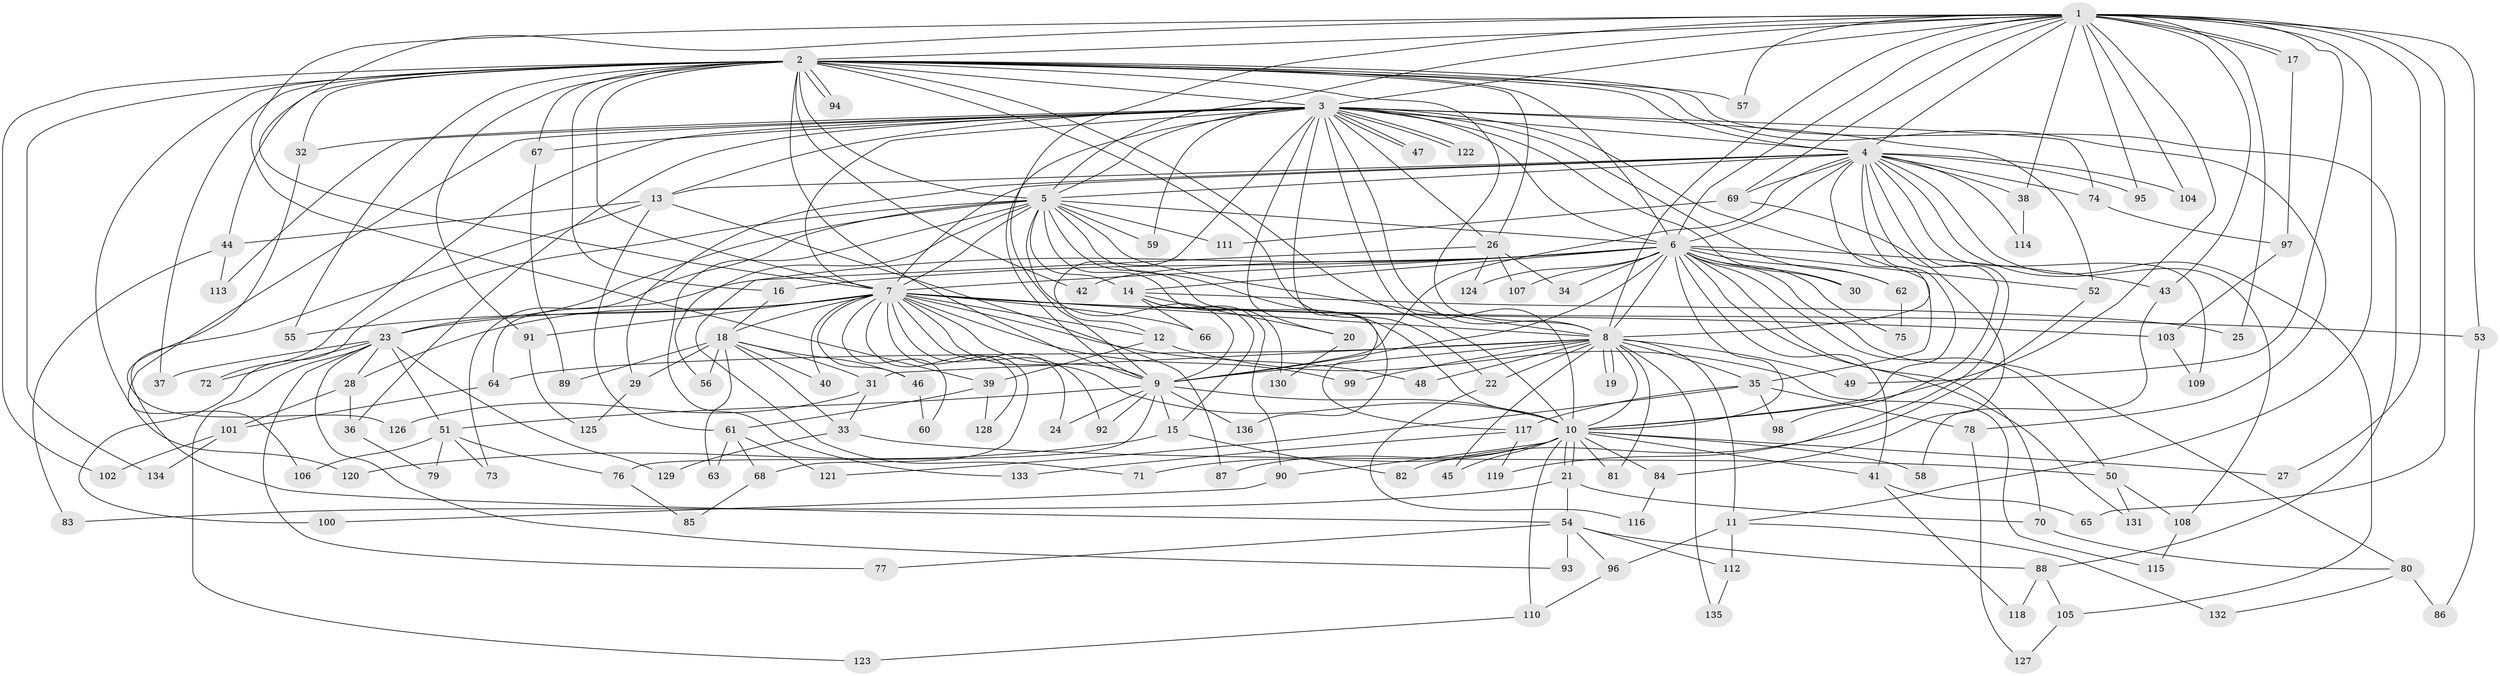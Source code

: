 // coarse degree distribution, {19: 0.025, 33: 0.025, 11: 0.025, 9: 0.05, 14: 0.025, 16: 0.025, 3: 0.225, 4: 0.1, 7: 0.025, 1: 0.125, 8: 0.025, 6: 0.025, 2: 0.3}
// Generated by graph-tools (version 1.1) at 2025/17/03/04/25 18:17:53]
// undirected, 136 vertices, 297 edges
graph export_dot {
graph [start="1"]
  node [color=gray90,style=filled];
  1;
  2;
  3;
  4;
  5;
  6;
  7;
  8;
  9;
  10;
  11;
  12;
  13;
  14;
  15;
  16;
  17;
  18;
  19;
  20;
  21;
  22;
  23;
  24;
  25;
  26;
  27;
  28;
  29;
  30;
  31;
  32;
  33;
  34;
  35;
  36;
  37;
  38;
  39;
  40;
  41;
  42;
  43;
  44;
  45;
  46;
  47;
  48;
  49;
  50;
  51;
  52;
  53;
  54;
  55;
  56;
  57;
  58;
  59;
  60;
  61;
  62;
  63;
  64;
  65;
  66;
  67;
  68;
  69;
  70;
  71;
  72;
  73;
  74;
  75;
  76;
  77;
  78;
  79;
  80;
  81;
  82;
  83;
  84;
  85;
  86;
  87;
  88;
  89;
  90;
  91;
  92;
  93;
  94;
  95;
  96;
  97;
  98;
  99;
  100;
  101;
  102;
  103;
  104;
  105;
  106;
  107;
  108;
  109;
  110;
  111;
  112;
  113;
  114;
  115;
  116;
  117;
  118;
  119;
  120;
  121;
  122;
  123;
  124;
  125;
  126;
  127;
  128;
  129;
  130;
  131;
  132;
  133;
  134;
  135;
  136;
  1 -- 2;
  1 -- 3;
  1 -- 4;
  1 -- 5;
  1 -- 6;
  1 -- 7;
  1 -- 8;
  1 -- 9;
  1 -- 10;
  1 -- 11;
  1 -- 17;
  1 -- 17;
  1 -- 25;
  1 -- 27;
  1 -- 38;
  1 -- 39;
  1 -- 43;
  1 -- 49;
  1 -- 53;
  1 -- 57;
  1 -- 65;
  1 -- 69;
  1 -- 95;
  1 -- 104;
  2 -- 3;
  2 -- 4;
  2 -- 5;
  2 -- 6;
  2 -- 7;
  2 -- 8;
  2 -- 9;
  2 -- 10;
  2 -- 16;
  2 -- 22;
  2 -- 26;
  2 -- 32;
  2 -- 37;
  2 -- 42;
  2 -- 44;
  2 -- 55;
  2 -- 57;
  2 -- 67;
  2 -- 78;
  2 -- 88;
  2 -- 91;
  2 -- 94;
  2 -- 94;
  2 -- 102;
  2 -- 120;
  2 -- 134;
  3 -- 4;
  3 -- 5;
  3 -- 6;
  3 -- 7;
  3 -- 8;
  3 -- 9;
  3 -- 10;
  3 -- 12;
  3 -- 13;
  3 -- 20;
  3 -- 26;
  3 -- 30;
  3 -- 32;
  3 -- 35;
  3 -- 36;
  3 -- 47;
  3 -- 47;
  3 -- 52;
  3 -- 59;
  3 -- 62;
  3 -- 67;
  3 -- 72;
  3 -- 74;
  3 -- 106;
  3 -- 113;
  3 -- 122;
  3 -- 122;
  3 -- 136;
  4 -- 5;
  4 -- 6;
  4 -- 7;
  4 -- 8;
  4 -- 9;
  4 -- 10;
  4 -- 13;
  4 -- 29;
  4 -- 38;
  4 -- 69;
  4 -- 74;
  4 -- 95;
  4 -- 98;
  4 -- 104;
  4 -- 105;
  4 -- 108;
  4 -- 109;
  4 -- 114;
  4 -- 119;
  5 -- 6;
  5 -- 7;
  5 -- 8;
  5 -- 9;
  5 -- 10;
  5 -- 14;
  5 -- 23;
  5 -- 56;
  5 -- 59;
  5 -- 73;
  5 -- 100;
  5 -- 111;
  5 -- 117;
  5 -- 130;
  5 -- 133;
  6 -- 7;
  6 -- 8;
  6 -- 9;
  6 -- 10;
  6 -- 14;
  6 -- 16;
  6 -- 30;
  6 -- 34;
  6 -- 41;
  6 -- 42;
  6 -- 43;
  6 -- 50;
  6 -- 52;
  6 -- 62;
  6 -- 64;
  6 -- 70;
  6 -- 75;
  6 -- 80;
  6 -- 107;
  6 -- 124;
  6 -- 131;
  7 -- 8;
  7 -- 9;
  7 -- 10;
  7 -- 12;
  7 -- 18;
  7 -- 23;
  7 -- 24;
  7 -- 28;
  7 -- 40;
  7 -- 46;
  7 -- 48;
  7 -- 53;
  7 -- 55;
  7 -- 60;
  7 -- 66;
  7 -- 68;
  7 -- 91;
  7 -- 92;
  7 -- 99;
  7 -- 103;
  7 -- 128;
  8 -- 9;
  8 -- 10;
  8 -- 11;
  8 -- 19;
  8 -- 19;
  8 -- 22;
  8 -- 31;
  8 -- 35;
  8 -- 45;
  8 -- 48;
  8 -- 49;
  8 -- 64;
  8 -- 81;
  8 -- 99;
  8 -- 135;
  9 -- 10;
  9 -- 15;
  9 -- 24;
  9 -- 51;
  9 -- 76;
  9 -- 92;
  9 -- 136;
  10 -- 21;
  10 -- 21;
  10 -- 27;
  10 -- 41;
  10 -- 45;
  10 -- 58;
  10 -- 71;
  10 -- 81;
  10 -- 84;
  10 -- 87;
  10 -- 90;
  10 -- 110;
  11 -- 96;
  11 -- 112;
  11 -- 132;
  12 -- 39;
  12 -- 115;
  13 -- 44;
  13 -- 54;
  13 -- 61;
  13 -- 87;
  14 -- 15;
  14 -- 20;
  14 -- 25;
  14 -- 66;
  14 -- 90;
  15 -- 82;
  15 -- 120;
  16 -- 18;
  17 -- 97;
  18 -- 29;
  18 -- 31;
  18 -- 33;
  18 -- 40;
  18 -- 46;
  18 -- 56;
  18 -- 63;
  18 -- 89;
  20 -- 130;
  21 -- 54;
  21 -- 70;
  21 -- 83;
  22 -- 116;
  23 -- 28;
  23 -- 37;
  23 -- 51;
  23 -- 72;
  23 -- 77;
  23 -- 93;
  23 -- 123;
  23 -- 129;
  26 -- 34;
  26 -- 71;
  26 -- 107;
  26 -- 124;
  28 -- 36;
  28 -- 101;
  29 -- 125;
  31 -- 33;
  31 -- 126;
  32 -- 126;
  33 -- 50;
  33 -- 129;
  35 -- 78;
  35 -- 98;
  35 -- 117;
  35 -- 121;
  36 -- 79;
  38 -- 114;
  39 -- 61;
  39 -- 128;
  41 -- 65;
  41 -- 118;
  43 -- 58;
  44 -- 83;
  44 -- 113;
  46 -- 60;
  50 -- 108;
  50 -- 131;
  51 -- 73;
  51 -- 76;
  51 -- 79;
  51 -- 106;
  52 -- 82;
  53 -- 86;
  54 -- 77;
  54 -- 88;
  54 -- 93;
  54 -- 96;
  54 -- 112;
  61 -- 63;
  61 -- 68;
  61 -- 121;
  62 -- 75;
  64 -- 101;
  67 -- 89;
  68 -- 85;
  69 -- 84;
  69 -- 111;
  70 -- 80;
  74 -- 97;
  76 -- 85;
  78 -- 127;
  80 -- 86;
  80 -- 132;
  84 -- 116;
  88 -- 105;
  88 -- 118;
  90 -- 100;
  91 -- 125;
  96 -- 110;
  97 -- 103;
  101 -- 102;
  101 -- 134;
  103 -- 109;
  105 -- 127;
  108 -- 115;
  110 -- 123;
  112 -- 135;
  117 -- 119;
  117 -- 133;
}
